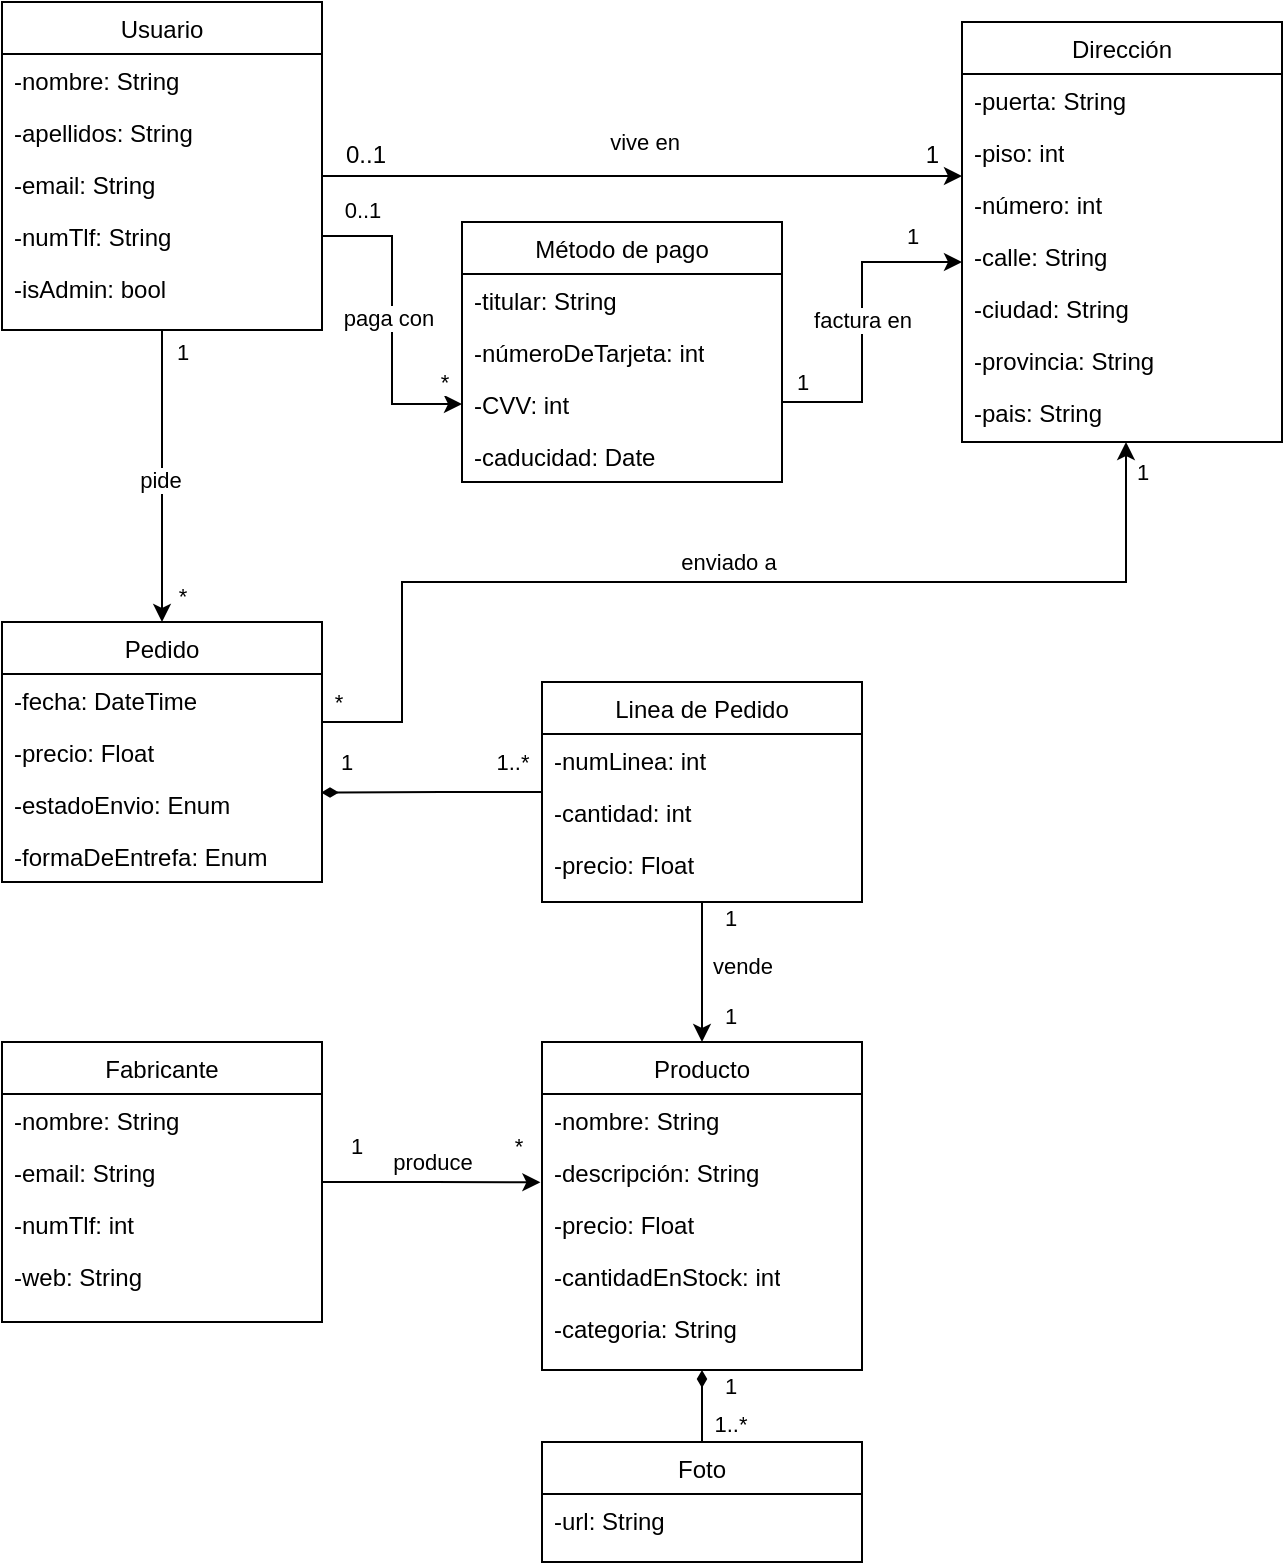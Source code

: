 <mxfile version="24.8.4">
  <diagram id="C5RBs43oDa-KdzZeNtuy" name="Page-1">
    <mxGraphModel dx="687" dy="1186" grid="1" gridSize="10" guides="1" tooltips="1" connect="1" arrows="1" fold="1" page="1" pageScale="1" pageWidth="827" pageHeight="1169" math="0" shadow="0">
      <root>
        <mxCell id="WIyWlLk6GJQsqaUBKTNV-0" />
        <mxCell id="WIyWlLk6GJQsqaUBKTNV-1" parent="WIyWlLk6GJQsqaUBKTNV-0" />
        <mxCell id="gXAIYLM7ONNMTptUoU4Z-79" style="edgeStyle=orthogonalEdgeStyle;rounded=0;orthogonalLoop=1;jettySize=auto;html=1;entryX=0.5;entryY=0;entryDx=0;entryDy=0;" edge="1" parent="WIyWlLk6GJQsqaUBKTNV-1" source="zkfFHV4jXpPFQw0GAbJ--0" target="gXAIYLM7ONNMTptUoU4Z-48">
          <mxGeometry relative="1" as="geometry" />
        </mxCell>
        <mxCell id="gXAIYLM7ONNMTptUoU4Z-80" value="1" style="edgeLabel;html=1;align=center;verticalAlign=middle;resizable=0;points=[];" vertex="1" connectable="0" parent="gXAIYLM7ONNMTptUoU4Z-79">
          <mxGeometry x="-0.845" y="-1" relative="1" as="geometry">
            <mxPoint x="11" y="-1" as="offset" />
          </mxGeometry>
        </mxCell>
        <mxCell id="gXAIYLM7ONNMTptUoU4Z-81" value="*" style="edgeLabel;html=1;align=center;verticalAlign=middle;resizable=0;points=[];" vertex="1" connectable="0" parent="gXAIYLM7ONNMTptUoU4Z-79">
          <mxGeometry x="0.822" relative="1" as="geometry">
            <mxPoint x="10" as="offset" />
          </mxGeometry>
        </mxCell>
        <mxCell id="gXAIYLM7ONNMTptUoU4Z-82" value="pide" style="edgeLabel;html=1;align=center;verticalAlign=middle;resizable=0;points=[];" vertex="1" connectable="0" parent="gXAIYLM7ONNMTptUoU4Z-79">
          <mxGeometry x="0.023" relative="1" as="geometry">
            <mxPoint x="-1" as="offset" />
          </mxGeometry>
        </mxCell>
        <mxCell id="zkfFHV4jXpPFQw0GAbJ--0" value="Usuario" style="swimlane;fontStyle=0;align=center;verticalAlign=top;childLayout=stackLayout;horizontal=1;startSize=26;horizontalStack=0;resizeParent=1;resizeLast=0;collapsible=1;marginBottom=0;rounded=0;shadow=0;strokeWidth=1;" parent="WIyWlLk6GJQsqaUBKTNV-1" vertex="1">
          <mxGeometry x="50" y="100" width="160" height="164" as="geometry">
            <mxRectangle x="230" y="140" width="160" height="26" as="alternateBounds" />
          </mxGeometry>
        </mxCell>
        <mxCell id="zkfFHV4jXpPFQw0GAbJ--1" value="-nombre: String" style="text;align=left;verticalAlign=top;spacingLeft=4;spacingRight=4;overflow=hidden;rotatable=0;points=[[0,0.5],[1,0.5]];portConstraint=eastwest;" parent="zkfFHV4jXpPFQw0GAbJ--0" vertex="1">
          <mxGeometry y="26" width="160" height="26" as="geometry" />
        </mxCell>
        <mxCell id="zkfFHV4jXpPFQw0GAbJ--2" value="-apellidos: String" style="text;align=left;verticalAlign=top;spacingLeft=4;spacingRight=4;overflow=hidden;rotatable=0;points=[[0,0.5],[1,0.5]];portConstraint=eastwest;rounded=0;shadow=0;html=0;" parent="zkfFHV4jXpPFQw0GAbJ--0" vertex="1">
          <mxGeometry y="52" width="160" height="26" as="geometry" />
        </mxCell>
        <mxCell id="zkfFHV4jXpPFQw0GAbJ--3" value="-email: String" style="text;align=left;verticalAlign=top;spacingLeft=4;spacingRight=4;overflow=hidden;rotatable=0;points=[[0,0.5],[1,0.5]];portConstraint=eastwest;rounded=0;shadow=0;html=0;" parent="zkfFHV4jXpPFQw0GAbJ--0" vertex="1">
          <mxGeometry y="78" width="160" height="26" as="geometry" />
        </mxCell>
        <mxCell id="gXAIYLM7ONNMTptUoU4Z-1" value="-numTlf: String" style="text;strokeColor=none;fillColor=none;align=left;verticalAlign=top;spacingLeft=4;spacingRight=4;overflow=hidden;rotatable=0;points=[[0,0.5],[1,0.5]];portConstraint=eastwest;whiteSpace=wrap;html=1;" vertex="1" parent="zkfFHV4jXpPFQw0GAbJ--0">
          <mxGeometry y="104" width="160" height="26" as="geometry" />
        </mxCell>
        <mxCell id="gXAIYLM7ONNMTptUoU4Z-5" value="-isAdmin: bool" style="text;strokeColor=none;fillColor=none;align=left;verticalAlign=top;spacingLeft=4;spacingRight=4;overflow=hidden;rotatable=0;points=[[0,0.5],[1,0.5]];portConstraint=eastwest;whiteSpace=wrap;html=1;" vertex="1" parent="zkfFHV4jXpPFQw0GAbJ--0">
          <mxGeometry y="130" width="160" height="26" as="geometry" />
        </mxCell>
        <mxCell id="zkfFHV4jXpPFQw0GAbJ--6" value="Producto" style="swimlane;fontStyle=0;align=center;verticalAlign=top;childLayout=stackLayout;horizontal=1;startSize=26;horizontalStack=0;resizeParent=1;resizeLast=0;collapsible=1;marginBottom=0;rounded=0;shadow=0;strokeWidth=1;" parent="WIyWlLk6GJQsqaUBKTNV-1" vertex="1">
          <mxGeometry x="320" y="620" width="160" height="164" as="geometry">
            <mxRectangle x="130" y="380" width="160" height="26" as="alternateBounds" />
          </mxGeometry>
        </mxCell>
        <mxCell id="zkfFHV4jXpPFQw0GAbJ--7" value="-nombre: String" style="text;align=left;verticalAlign=top;spacingLeft=4;spacingRight=4;overflow=hidden;rotatable=0;points=[[0,0.5],[1,0.5]];portConstraint=eastwest;" parent="zkfFHV4jXpPFQw0GAbJ--6" vertex="1">
          <mxGeometry y="26" width="160" height="26" as="geometry" />
        </mxCell>
        <mxCell id="zkfFHV4jXpPFQw0GAbJ--8" value="-descripción: String" style="text;align=left;verticalAlign=top;spacingLeft=4;spacingRight=4;overflow=hidden;rotatable=0;points=[[0,0.5],[1,0.5]];portConstraint=eastwest;rounded=0;shadow=0;html=0;" parent="zkfFHV4jXpPFQw0GAbJ--6" vertex="1">
          <mxGeometry y="52" width="160" height="26" as="geometry" />
        </mxCell>
        <mxCell id="gXAIYLM7ONNMTptUoU4Z-24" value="-precio: Float" style="text;strokeColor=none;fillColor=none;align=left;verticalAlign=top;spacingLeft=4;spacingRight=4;overflow=hidden;rotatable=0;points=[[0,0.5],[1,0.5]];portConstraint=eastwest;whiteSpace=wrap;html=1;" vertex="1" parent="zkfFHV4jXpPFQw0GAbJ--6">
          <mxGeometry y="78" width="160" height="26" as="geometry" />
        </mxCell>
        <mxCell id="gXAIYLM7ONNMTptUoU4Z-25" value="-cantidadEnStock: int" style="text;strokeColor=none;fillColor=none;align=left;verticalAlign=top;spacingLeft=4;spacingRight=4;overflow=hidden;rotatable=0;points=[[0,0.5],[1,0.5]];portConstraint=eastwest;whiteSpace=wrap;html=1;" vertex="1" parent="zkfFHV4jXpPFQw0GAbJ--6">
          <mxGeometry y="104" width="160" height="26" as="geometry" />
        </mxCell>
        <mxCell id="gXAIYLM7ONNMTptUoU4Z-26" value="-categoria: String" style="text;strokeColor=none;fillColor=none;align=left;verticalAlign=top;spacingLeft=4;spacingRight=4;overflow=hidden;rotatable=0;points=[[0,0.5],[1,0.5]];portConstraint=eastwest;whiteSpace=wrap;html=1;" vertex="1" parent="zkfFHV4jXpPFQw0GAbJ--6">
          <mxGeometry y="130" width="160" height="26" as="geometry" />
        </mxCell>
        <mxCell id="zkfFHV4jXpPFQw0GAbJ--17" value="Dirección" style="swimlane;fontStyle=0;align=center;verticalAlign=top;childLayout=stackLayout;horizontal=1;startSize=26;horizontalStack=0;resizeParent=1;resizeLast=0;collapsible=1;marginBottom=0;rounded=0;shadow=0;strokeWidth=1;" parent="WIyWlLk6GJQsqaUBKTNV-1" vertex="1">
          <mxGeometry x="530" y="110" width="160" height="210" as="geometry">
            <mxRectangle x="550" y="140" width="160" height="26" as="alternateBounds" />
          </mxGeometry>
        </mxCell>
        <mxCell id="gXAIYLM7ONNMTptUoU4Z-3" value="-puerta: String" style="text;strokeColor=none;fillColor=none;align=left;verticalAlign=top;spacingLeft=4;spacingRight=4;overflow=hidden;rotatable=0;points=[[0,0.5],[1,0.5]];portConstraint=eastwest;whiteSpace=wrap;html=1;" vertex="1" parent="zkfFHV4jXpPFQw0GAbJ--17">
          <mxGeometry y="26" width="160" height="26" as="geometry" />
        </mxCell>
        <mxCell id="gXAIYLM7ONNMTptUoU4Z-4" value="-piso: int" style="text;strokeColor=none;fillColor=none;align=left;verticalAlign=top;spacingLeft=4;spacingRight=4;overflow=hidden;rotatable=0;points=[[0,0.5],[1,0.5]];portConstraint=eastwest;whiteSpace=wrap;html=1;" vertex="1" parent="zkfFHV4jXpPFQw0GAbJ--17">
          <mxGeometry y="52" width="160" height="26" as="geometry" />
        </mxCell>
        <mxCell id="zkfFHV4jXpPFQw0GAbJ--22" value="-número: int" style="text;align=left;verticalAlign=top;spacingLeft=4;spacingRight=4;overflow=hidden;rotatable=0;points=[[0,0.5],[1,0.5]];portConstraint=eastwest;rounded=0;shadow=0;html=0;" parent="zkfFHV4jXpPFQw0GAbJ--17" vertex="1">
          <mxGeometry y="78" width="160" height="26" as="geometry" />
        </mxCell>
        <mxCell id="zkfFHV4jXpPFQw0GAbJ--18" value="-calle: String" style="text;align=left;verticalAlign=top;spacingLeft=4;spacingRight=4;overflow=hidden;rotatable=0;points=[[0,0.5],[1,0.5]];portConstraint=eastwest;" parent="zkfFHV4jXpPFQw0GAbJ--17" vertex="1">
          <mxGeometry y="104" width="160" height="26" as="geometry" />
        </mxCell>
        <mxCell id="zkfFHV4jXpPFQw0GAbJ--19" value="-ciudad: String" style="text;align=left;verticalAlign=top;spacingLeft=4;spacingRight=4;overflow=hidden;rotatable=0;points=[[0,0.5],[1,0.5]];portConstraint=eastwest;rounded=0;shadow=0;html=0;" parent="zkfFHV4jXpPFQw0GAbJ--17" vertex="1">
          <mxGeometry y="130" width="160" height="26" as="geometry" />
        </mxCell>
        <mxCell id="zkfFHV4jXpPFQw0GAbJ--20" value="-provincia: String" style="text;align=left;verticalAlign=top;spacingLeft=4;spacingRight=4;overflow=hidden;rotatable=0;points=[[0,0.5],[1,0.5]];portConstraint=eastwest;rounded=0;shadow=0;html=0;" parent="zkfFHV4jXpPFQw0GAbJ--17" vertex="1">
          <mxGeometry y="156" width="160" height="26" as="geometry" />
        </mxCell>
        <mxCell id="zkfFHV4jXpPFQw0GAbJ--21" value="-pais: String" style="text;align=left;verticalAlign=top;spacingLeft=4;spacingRight=4;overflow=hidden;rotatable=0;points=[[0,0.5],[1,0.5]];portConstraint=eastwest;rounded=0;shadow=0;html=0;" parent="zkfFHV4jXpPFQw0GAbJ--17" vertex="1">
          <mxGeometry y="182" width="160" height="26" as="geometry" />
        </mxCell>
        <mxCell id="zkfFHV4jXpPFQw0GAbJ--26" value="" style="endArrow=classic;shadow=0;strokeWidth=1;rounded=0;curved=0;endFill=1;edgeStyle=elbowEdgeStyle;elbow=vertical;" parent="WIyWlLk6GJQsqaUBKTNV-1" source="zkfFHV4jXpPFQw0GAbJ--0" target="zkfFHV4jXpPFQw0GAbJ--17" edge="1">
          <mxGeometry x="0.5" y="41" relative="1" as="geometry">
            <mxPoint x="380" y="192" as="sourcePoint" />
            <mxPoint x="540" y="192" as="targetPoint" />
            <mxPoint x="-40" y="32" as="offset" />
          </mxGeometry>
        </mxCell>
        <mxCell id="zkfFHV4jXpPFQw0GAbJ--27" value="0..1" style="resizable=0;align=left;verticalAlign=bottom;labelBackgroundColor=none;fontSize=12;" parent="zkfFHV4jXpPFQw0GAbJ--26" connectable="0" vertex="1">
          <mxGeometry x="-1" relative="1" as="geometry">
            <mxPoint x="10" y="-2" as="offset" />
          </mxGeometry>
        </mxCell>
        <mxCell id="zkfFHV4jXpPFQw0GAbJ--28" value="1" style="resizable=0;align=right;verticalAlign=bottom;labelBackgroundColor=none;fontSize=12;" parent="zkfFHV4jXpPFQw0GAbJ--26" connectable="0" vertex="1">
          <mxGeometry x="1" relative="1" as="geometry">
            <mxPoint x="-10" y="-2" as="offset" />
          </mxGeometry>
        </mxCell>
        <mxCell id="gXAIYLM7ONNMTptUoU4Z-17" value="vive en" style="edgeLabel;html=1;align=center;verticalAlign=middle;resizable=0;points=[];" vertex="1" connectable="0" parent="zkfFHV4jXpPFQw0GAbJ--26">
          <mxGeometry x="0.209" y="-1" relative="1" as="geometry">
            <mxPoint x="-33" y="-18" as="offset" />
          </mxGeometry>
        </mxCell>
        <mxCell id="gXAIYLM7ONNMTptUoU4Z-37" style="edgeStyle=orthogonalEdgeStyle;rounded=0;orthogonalLoop=1;jettySize=auto;html=1;" edge="1" parent="WIyWlLk6GJQsqaUBKTNV-1" source="gXAIYLM7ONNMTptUoU4Z-6">
          <mxGeometry relative="1" as="geometry">
            <mxPoint x="530" y="230" as="targetPoint" />
            <Array as="points">
              <mxPoint x="480" y="300" />
              <mxPoint x="480" y="230" />
              <mxPoint x="530" y="230" />
            </Array>
          </mxGeometry>
        </mxCell>
        <mxCell id="gXAIYLM7ONNMTptUoU4Z-38" value="factura en " style="edgeLabel;html=1;align=center;verticalAlign=middle;resizable=0;points=[];" vertex="1" connectable="0" parent="gXAIYLM7ONNMTptUoU4Z-37">
          <mxGeometry x="0.01" relative="1" as="geometry">
            <mxPoint as="offset" />
          </mxGeometry>
        </mxCell>
        <mxCell id="gXAIYLM7ONNMTptUoU4Z-40" value="1" style="edgeLabel;html=1;align=center;verticalAlign=middle;resizable=0;points=[];" vertex="1" connectable="0" parent="gXAIYLM7ONNMTptUoU4Z-37">
          <mxGeometry x="0.777" y="-3" relative="1" as="geometry">
            <mxPoint x="-7" y="-16" as="offset" />
          </mxGeometry>
        </mxCell>
        <mxCell id="gXAIYLM7ONNMTptUoU4Z-41" value="1" style="edgeLabel;html=1;align=center;verticalAlign=middle;resizable=0;points=[];" vertex="1" connectable="0" parent="gXAIYLM7ONNMTptUoU4Z-37">
          <mxGeometry x="-0.876" relative="1" as="geometry">
            <mxPoint y="-10" as="offset" />
          </mxGeometry>
        </mxCell>
        <mxCell id="gXAIYLM7ONNMTptUoU4Z-6" value="Método de pago" style="swimlane;fontStyle=0;align=center;verticalAlign=top;childLayout=stackLayout;horizontal=1;startSize=26;horizontalStack=0;resizeParent=1;resizeLast=0;collapsible=1;marginBottom=0;rounded=0;shadow=0;strokeWidth=1;" vertex="1" parent="WIyWlLk6GJQsqaUBKTNV-1">
          <mxGeometry x="280" y="210" width="160" height="130" as="geometry">
            <mxRectangle x="550" y="140" width="160" height="26" as="alternateBounds" />
          </mxGeometry>
        </mxCell>
        <mxCell id="gXAIYLM7ONNMTptUoU4Z-7" value="-titular: String" style="text;strokeColor=none;fillColor=none;align=left;verticalAlign=top;spacingLeft=4;spacingRight=4;overflow=hidden;rotatable=0;points=[[0,0.5],[1,0.5]];portConstraint=eastwest;whiteSpace=wrap;html=1;" vertex="1" parent="gXAIYLM7ONNMTptUoU4Z-6">
          <mxGeometry y="26" width="160" height="26" as="geometry" />
        </mxCell>
        <mxCell id="gXAIYLM7ONNMTptUoU4Z-8" value="-númeroDeTarjeta: int" style="text;strokeColor=none;fillColor=none;align=left;verticalAlign=top;spacingLeft=4;spacingRight=4;overflow=hidden;rotatable=0;points=[[0,0.5],[1,0.5]];portConstraint=eastwest;whiteSpace=wrap;html=1;" vertex="1" parent="gXAIYLM7ONNMTptUoU4Z-6">
          <mxGeometry y="52" width="160" height="26" as="geometry" />
        </mxCell>
        <mxCell id="gXAIYLM7ONNMTptUoU4Z-10" value="-CVV: int" style="text;align=left;verticalAlign=top;spacingLeft=4;spacingRight=4;overflow=hidden;rotatable=0;points=[[0,0.5],[1,0.5]];portConstraint=eastwest;" vertex="1" parent="gXAIYLM7ONNMTptUoU4Z-6">
          <mxGeometry y="78" width="160" height="26" as="geometry" />
        </mxCell>
        <mxCell id="gXAIYLM7ONNMTptUoU4Z-9" value="-caducidad: Date" style="text;align=left;verticalAlign=top;spacingLeft=4;spacingRight=4;overflow=hidden;rotatable=0;points=[[0,0.5],[1,0.5]];portConstraint=eastwest;rounded=0;shadow=0;html=0;" vertex="1" parent="gXAIYLM7ONNMTptUoU4Z-6">
          <mxGeometry y="104" width="160" height="26" as="geometry" />
        </mxCell>
        <mxCell id="gXAIYLM7ONNMTptUoU4Z-27" value="Fabricante" style="swimlane;fontStyle=0;align=center;verticalAlign=top;childLayout=stackLayout;horizontal=1;startSize=26;horizontalStack=0;resizeParent=1;resizeLast=0;collapsible=1;marginBottom=0;rounded=0;shadow=0;strokeWidth=1;" vertex="1" parent="WIyWlLk6GJQsqaUBKTNV-1">
          <mxGeometry x="50" y="620" width="160" height="140" as="geometry">
            <mxRectangle x="130" y="380" width="160" height="26" as="alternateBounds" />
          </mxGeometry>
        </mxCell>
        <mxCell id="gXAIYLM7ONNMTptUoU4Z-28" value="-nombre: String" style="text;align=left;verticalAlign=top;spacingLeft=4;spacingRight=4;overflow=hidden;rotatable=0;points=[[0,0.5],[1,0.5]];portConstraint=eastwest;" vertex="1" parent="gXAIYLM7ONNMTptUoU4Z-27">
          <mxGeometry y="26" width="160" height="26" as="geometry" />
        </mxCell>
        <mxCell id="gXAIYLM7ONNMTptUoU4Z-29" value="-email: String" style="text;align=left;verticalAlign=top;spacingLeft=4;spacingRight=4;overflow=hidden;rotatable=0;points=[[0,0.5],[1,0.5]];portConstraint=eastwest;rounded=0;shadow=0;html=0;" vertex="1" parent="gXAIYLM7ONNMTptUoU4Z-27">
          <mxGeometry y="52" width="160" height="26" as="geometry" />
        </mxCell>
        <mxCell id="gXAIYLM7ONNMTptUoU4Z-31" value="-numTlf: int" style="text;strokeColor=none;fillColor=none;align=left;verticalAlign=top;spacingLeft=4;spacingRight=4;overflow=hidden;rotatable=0;points=[[0,0.5],[1,0.5]];portConstraint=eastwest;whiteSpace=wrap;html=1;" vertex="1" parent="gXAIYLM7ONNMTptUoU4Z-27">
          <mxGeometry y="78" width="160" height="26" as="geometry" />
        </mxCell>
        <mxCell id="gXAIYLM7ONNMTptUoU4Z-30" value="-web: String" style="text;strokeColor=none;fillColor=none;align=left;verticalAlign=top;spacingLeft=4;spacingRight=4;overflow=hidden;rotatable=0;points=[[0,0.5],[1,0.5]];portConstraint=eastwest;whiteSpace=wrap;html=1;" vertex="1" parent="gXAIYLM7ONNMTptUoU4Z-27">
          <mxGeometry y="104" width="160" height="26" as="geometry" />
        </mxCell>
        <mxCell id="gXAIYLM7ONNMTptUoU4Z-33" style="edgeStyle=orthogonalEdgeStyle;rounded=0;orthogonalLoop=1;jettySize=auto;html=1;entryX=0;entryY=0.5;entryDx=0;entryDy=0;" edge="1" parent="WIyWlLk6GJQsqaUBKTNV-1" source="gXAIYLM7ONNMTptUoU4Z-1" target="gXAIYLM7ONNMTptUoU4Z-10">
          <mxGeometry relative="1" as="geometry" />
        </mxCell>
        <mxCell id="gXAIYLM7ONNMTptUoU4Z-34" value="0..1" style="edgeLabel;html=1;align=center;verticalAlign=middle;resizable=0;points=[];" vertex="1" connectable="0" parent="gXAIYLM7ONNMTptUoU4Z-33">
          <mxGeometry x="-0.93" relative="1" as="geometry">
            <mxPoint x="14" y="-13" as="offset" />
          </mxGeometry>
        </mxCell>
        <mxCell id="gXAIYLM7ONNMTptUoU4Z-35" value="*" style="edgeLabel;html=1;align=center;verticalAlign=middle;resizable=0;points=[];" vertex="1" connectable="0" parent="gXAIYLM7ONNMTptUoU4Z-33">
          <mxGeometry x="0.938" y="1" relative="1" as="geometry">
            <mxPoint x="-4" y="-10" as="offset" />
          </mxGeometry>
        </mxCell>
        <mxCell id="gXAIYLM7ONNMTptUoU4Z-36" value="paga con" style="edgeLabel;html=1;align=center;verticalAlign=middle;resizable=0;points=[];" vertex="1" connectable="0" parent="gXAIYLM7ONNMTptUoU4Z-33">
          <mxGeometry x="-0.012" y="-2" relative="1" as="geometry">
            <mxPoint as="offset" />
          </mxGeometry>
        </mxCell>
        <mxCell id="gXAIYLM7ONNMTptUoU4Z-42" style="edgeStyle=orthogonalEdgeStyle;rounded=0;orthogonalLoop=1;jettySize=auto;html=1;entryX=-0.005;entryY=0.698;entryDx=0;entryDy=0;entryPerimeter=0;" edge="1" parent="WIyWlLk6GJQsqaUBKTNV-1" source="gXAIYLM7ONNMTptUoU4Z-27" target="zkfFHV4jXpPFQw0GAbJ--8">
          <mxGeometry relative="1" as="geometry">
            <mxPoint x="300" y="690" as="targetPoint" />
          </mxGeometry>
        </mxCell>
        <mxCell id="gXAIYLM7ONNMTptUoU4Z-43" value="1" style="edgeLabel;html=1;align=center;verticalAlign=middle;resizable=0;points=[];" vertex="1" connectable="0" parent="gXAIYLM7ONNMTptUoU4Z-42">
          <mxGeometry x="-0.702" relative="1" as="geometry">
            <mxPoint y="-18" as="offset" />
          </mxGeometry>
        </mxCell>
        <mxCell id="gXAIYLM7ONNMTptUoU4Z-44" value="*" style="edgeLabel;html=1;align=center;verticalAlign=middle;resizable=0;points=[];" vertex="1" connectable="0" parent="gXAIYLM7ONNMTptUoU4Z-42">
          <mxGeometry x="0.798" y="2" relative="1" as="geometry">
            <mxPoint x="-1" y="-16" as="offset" />
          </mxGeometry>
        </mxCell>
        <mxCell id="gXAIYLM7ONNMTptUoU4Z-45" value="produce" style="edgeLabel;html=1;align=center;verticalAlign=middle;resizable=0;points=[];" vertex="1" connectable="0" parent="gXAIYLM7ONNMTptUoU4Z-42">
          <mxGeometry x="0.01" relative="1" as="geometry">
            <mxPoint y="-10" as="offset" />
          </mxGeometry>
        </mxCell>
        <mxCell id="gXAIYLM7ONNMTptUoU4Z-48" value="Pedido" style="swimlane;fontStyle=0;align=center;verticalAlign=top;childLayout=stackLayout;horizontal=1;startSize=26;horizontalStack=0;resizeParent=1;resizeLast=0;collapsible=1;marginBottom=0;rounded=0;shadow=0;strokeWidth=1;" vertex="1" parent="WIyWlLk6GJQsqaUBKTNV-1">
          <mxGeometry x="50" y="410" width="160" height="130" as="geometry">
            <mxRectangle x="130" y="380" width="160" height="26" as="alternateBounds" />
          </mxGeometry>
        </mxCell>
        <mxCell id="gXAIYLM7ONNMTptUoU4Z-49" value="-fecha: DateTime" style="text;align=left;verticalAlign=top;spacingLeft=4;spacingRight=4;overflow=hidden;rotatable=0;points=[[0,0.5],[1,0.5]];portConstraint=eastwest;" vertex="1" parent="gXAIYLM7ONNMTptUoU4Z-48">
          <mxGeometry y="26" width="160" height="26" as="geometry" />
        </mxCell>
        <mxCell id="gXAIYLM7ONNMTptUoU4Z-62" value="-precio: Float" style="text;strokeColor=none;fillColor=none;align=left;verticalAlign=top;spacingLeft=4;spacingRight=4;overflow=hidden;rotatable=0;points=[[0,0.5],[1,0.5]];portConstraint=eastwest;whiteSpace=wrap;html=1;" vertex="1" parent="gXAIYLM7ONNMTptUoU4Z-48">
          <mxGeometry y="52" width="160" height="26" as="geometry" />
        </mxCell>
        <mxCell id="gXAIYLM7ONNMTptUoU4Z-50" value="-estadoEnvio: Enum" style="text;align=left;verticalAlign=top;spacingLeft=4;spacingRight=4;overflow=hidden;rotatable=0;points=[[0,0.5],[1,0.5]];portConstraint=eastwest;rounded=0;shadow=0;html=0;" vertex="1" parent="gXAIYLM7ONNMTptUoU4Z-48">
          <mxGeometry y="78" width="160" height="26" as="geometry" />
        </mxCell>
        <mxCell id="gXAIYLM7ONNMTptUoU4Z-51" value="-formaDeEntrefa: Enum" style="text;strokeColor=none;fillColor=none;align=left;verticalAlign=top;spacingLeft=4;spacingRight=4;overflow=hidden;rotatable=0;points=[[0,0.5],[1,0.5]];portConstraint=eastwest;whiteSpace=wrap;html=1;" vertex="1" parent="gXAIYLM7ONNMTptUoU4Z-48">
          <mxGeometry y="104" width="160" height="26" as="geometry" />
        </mxCell>
        <mxCell id="gXAIYLM7ONNMTptUoU4Z-73" style="edgeStyle=orthogonalEdgeStyle;rounded=0;orthogonalLoop=1;jettySize=auto;html=1;entryX=0.5;entryY=0;entryDx=0;entryDy=0;" edge="1" parent="WIyWlLk6GJQsqaUBKTNV-1" source="gXAIYLM7ONNMTptUoU4Z-53" target="zkfFHV4jXpPFQw0GAbJ--6">
          <mxGeometry relative="1" as="geometry" />
        </mxCell>
        <mxCell id="gXAIYLM7ONNMTptUoU4Z-74" value="vende" style="edgeLabel;html=1;align=center;verticalAlign=middle;resizable=0;points=[];" vertex="1" connectable="0" parent="gXAIYLM7ONNMTptUoU4Z-73">
          <mxGeometry x="-0.104" y="1" relative="1" as="geometry">
            <mxPoint x="19" as="offset" />
          </mxGeometry>
        </mxCell>
        <mxCell id="gXAIYLM7ONNMTptUoU4Z-75" value="1" style="edgeLabel;html=1;align=center;verticalAlign=middle;resizable=0;points=[];" vertex="1" connectable="0" parent="gXAIYLM7ONNMTptUoU4Z-73">
          <mxGeometry x="-0.77" y="3" relative="1" as="geometry">
            <mxPoint x="11" as="offset" />
          </mxGeometry>
        </mxCell>
        <mxCell id="gXAIYLM7ONNMTptUoU4Z-76" value="1" style="edgeLabel;html=1;align=center;verticalAlign=middle;resizable=0;points=[];" vertex="1" connectable="0" parent="gXAIYLM7ONNMTptUoU4Z-73">
          <mxGeometry x="0.415" relative="1" as="geometry">
            <mxPoint x="14" y="7" as="offset" />
          </mxGeometry>
        </mxCell>
        <mxCell id="gXAIYLM7ONNMTptUoU4Z-53" value="Linea de Pedido" style="swimlane;fontStyle=0;align=center;verticalAlign=top;childLayout=stackLayout;horizontal=1;startSize=26;horizontalStack=0;resizeParent=1;resizeLast=0;collapsible=1;marginBottom=0;rounded=0;shadow=0;strokeWidth=1;" vertex="1" parent="WIyWlLk6GJQsqaUBKTNV-1">
          <mxGeometry x="320" y="440" width="160" height="110" as="geometry">
            <mxRectangle x="130" y="380" width="160" height="26" as="alternateBounds" />
          </mxGeometry>
        </mxCell>
        <mxCell id="gXAIYLM7ONNMTptUoU4Z-54" value="-numLinea: int" style="text;align=left;verticalAlign=top;spacingLeft=4;spacingRight=4;overflow=hidden;rotatable=0;points=[[0,0.5],[1,0.5]];portConstraint=eastwest;" vertex="1" parent="gXAIYLM7ONNMTptUoU4Z-53">
          <mxGeometry y="26" width="160" height="26" as="geometry" />
        </mxCell>
        <mxCell id="gXAIYLM7ONNMTptUoU4Z-55" value="-cantidad: int" style="text;align=left;verticalAlign=top;spacingLeft=4;spacingRight=4;overflow=hidden;rotatable=0;points=[[0,0.5],[1,0.5]];portConstraint=eastwest;rounded=0;shadow=0;html=0;" vertex="1" parent="gXAIYLM7ONNMTptUoU4Z-53">
          <mxGeometry y="52" width="160" height="26" as="geometry" />
        </mxCell>
        <mxCell id="gXAIYLM7ONNMTptUoU4Z-56" value="-precio: Float" style="text;strokeColor=none;fillColor=none;align=left;verticalAlign=top;spacingLeft=4;spacingRight=4;overflow=hidden;rotatable=0;points=[[0,0.5],[1,0.5]];portConstraint=eastwest;whiteSpace=wrap;html=1;" vertex="1" parent="gXAIYLM7ONNMTptUoU4Z-53">
          <mxGeometry y="78" width="160" height="26" as="geometry" />
        </mxCell>
        <mxCell id="gXAIYLM7ONNMTptUoU4Z-60" style="edgeStyle=orthogonalEdgeStyle;rounded=0;orthogonalLoop=1;jettySize=auto;html=1;endArrow=diamondThin;endFill=1;entryX=0.997;entryY=0.28;entryDx=0;entryDy=0;entryPerimeter=0;" edge="1" parent="WIyWlLk6GJQsqaUBKTNV-1" source="gXAIYLM7ONNMTptUoU4Z-53" target="gXAIYLM7ONNMTptUoU4Z-50">
          <mxGeometry relative="1" as="geometry">
            <mxPoint x="215" y="475" as="targetPoint" />
            <Array as="points">
              <mxPoint x="270" y="495" />
              <mxPoint x="270" y="495" />
            </Array>
          </mxGeometry>
        </mxCell>
        <mxCell id="gXAIYLM7ONNMTptUoU4Z-61" value="1..*" style="edgeLabel;html=1;align=center;verticalAlign=middle;resizable=0;points=[];" vertex="1" connectable="0" parent="gXAIYLM7ONNMTptUoU4Z-60">
          <mxGeometry x="-0.856" relative="1" as="geometry">
            <mxPoint x="-7" y="-15" as="offset" />
          </mxGeometry>
        </mxCell>
        <mxCell id="gXAIYLM7ONNMTptUoU4Z-77" value="1" style="edgeLabel;html=1;align=center;verticalAlign=middle;resizable=0;points=[];" vertex="1" connectable="0" parent="gXAIYLM7ONNMTptUoU4Z-60">
          <mxGeometry x="0.787" y="-1" relative="1" as="geometry">
            <mxPoint y="-14" as="offset" />
          </mxGeometry>
        </mxCell>
        <mxCell id="gXAIYLM7ONNMTptUoU4Z-63" value="Foto" style="swimlane;fontStyle=0;align=center;verticalAlign=top;childLayout=stackLayout;horizontal=1;startSize=26;horizontalStack=0;resizeParent=1;resizeLast=0;collapsible=1;marginBottom=0;rounded=0;shadow=0;strokeWidth=1;" vertex="1" parent="WIyWlLk6GJQsqaUBKTNV-1">
          <mxGeometry x="320" y="820" width="160" height="60" as="geometry">
            <mxRectangle x="130" y="380" width="160" height="26" as="alternateBounds" />
          </mxGeometry>
        </mxCell>
        <mxCell id="gXAIYLM7ONNMTptUoU4Z-64" value="-url: String" style="text;align=left;verticalAlign=top;spacingLeft=4;spacingRight=4;overflow=hidden;rotatable=0;points=[[0,0.5],[1,0.5]];portConstraint=eastwest;" vertex="1" parent="gXAIYLM7ONNMTptUoU4Z-63">
          <mxGeometry y="26" width="160" height="26" as="geometry" />
        </mxCell>
        <mxCell id="gXAIYLM7ONNMTptUoU4Z-69" style="edgeStyle=orthogonalEdgeStyle;rounded=0;orthogonalLoop=1;jettySize=auto;html=1;entryX=0.5;entryY=0;entryDx=0;entryDy=0;endArrow=none;endFill=0;startArrow=diamondThin;startFill=1;targetPerimeterSpacing=0;" edge="1" parent="WIyWlLk6GJQsqaUBKTNV-1" target="gXAIYLM7ONNMTptUoU4Z-63">
          <mxGeometry relative="1" as="geometry">
            <mxPoint x="400" y="784" as="sourcePoint" />
            <Array as="points">
              <mxPoint x="400" y="810" />
              <mxPoint x="400" y="810" />
            </Array>
          </mxGeometry>
        </mxCell>
        <mxCell id="gXAIYLM7ONNMTptUoU4Z-71" value="1..*" style="edgeLabel;html=1;align=center;verticalAlign=middle;resizable=0;points=[];" vertex="1" connectable="0" parent="gXAIYLM7ONNMTptUoU4Z-69">
          <mxGeometry x="0.791" y="-1" relative="1" as="geometry">
            <mxPoint x="15" y="-5" as="offset" />
          </mxGeometry>
        </mxCell>
        <mxCell id="gXAIYLM7ONNMTptUoU4Z-72" value="1" style="edgeLabel;html=1;align=center;verticalAlign=middle;resizable=0;points=[];" vertex="1" connectable="0" parent="gXAIYLM7ONNMTptUoU4Z-69">
          <mxGeometry x="-0.774" y="1" relative="1" as="geometry">
            <mxPoint x="13" y="4" as="offset" />
          </mxGeometry>
        </mxCell>
        <mxCell id="gXAIYLM7ONNMTptUoU4Z-84" style="edgeStyle=orthogonalEdgeStyle;rounded=0;orthogonalLoop=1;jettySize=auto;html=1;" edge="1" parent="WIyWlLk6GJQsqaUBKTNV-1" source="gXAIYLM7ONNMTptUoU4Z-48">
          <mxGeometry relative="1" as="geometry">
            <mxPoint x="612" y="320" as="targetPoint" />
            <Array as="points">
              <mxPoint x="250" y="460" />
              <mxPoint x="250" y="390" />
              <mxPoint x="612" y="390" />
            </Array>
          </mxGeometry>
        </mxCell>
        <mxCell id="gXAIYLM7ONNMTptUoU4Z-85" value="enviado a" style="edgeLabel;html=1;align=center;verticalAlign=middle;resizable=0;points=[];" vertex="1" connectable="0" parent="gXAIYLM7ONNMTptUoU4Z-84">
          <mxGeometry x="0.008" relative="1" as="geometry">
            <mxPoint y="-10" as="offset" />
          </mxGeometry>
        </mxCell>
        <mxCell id="gXAIYLM7ONNMTptUoU4Z-86" value="*" style="edgeLabel;html=1;align=center;verticalAlign=middle;resizable=0;points=[];" vertex="1" connectable="0" parent="gXAIYLM7ONNMTptUoU4Z-84">
          <mxGeometry x="-0.97" relative="1" as="geometry">
            <mxPoint y="-10" as="offset" />
          </mxGeometry>
        </mxCell>
        <mxCell id="gXAIYLM7ONNMTptUoU4Z-87" value="1" style="edgeLabel;html=1;align=center;verticalAlign=middle;resizable=0;points=[];" vertex="1" connectable="0" parent="gXAIYLM7ONNMTptUoU4Z-84">
          <mxGeometry x="0.947" y="-3" relative="1" as="geometry">
            <mxPoint x="5" as="offset" />
          </mxGeometry>
        </mxCell>
      </root>
    </mxGraphModel>
  </diagram>
</mxfile>
